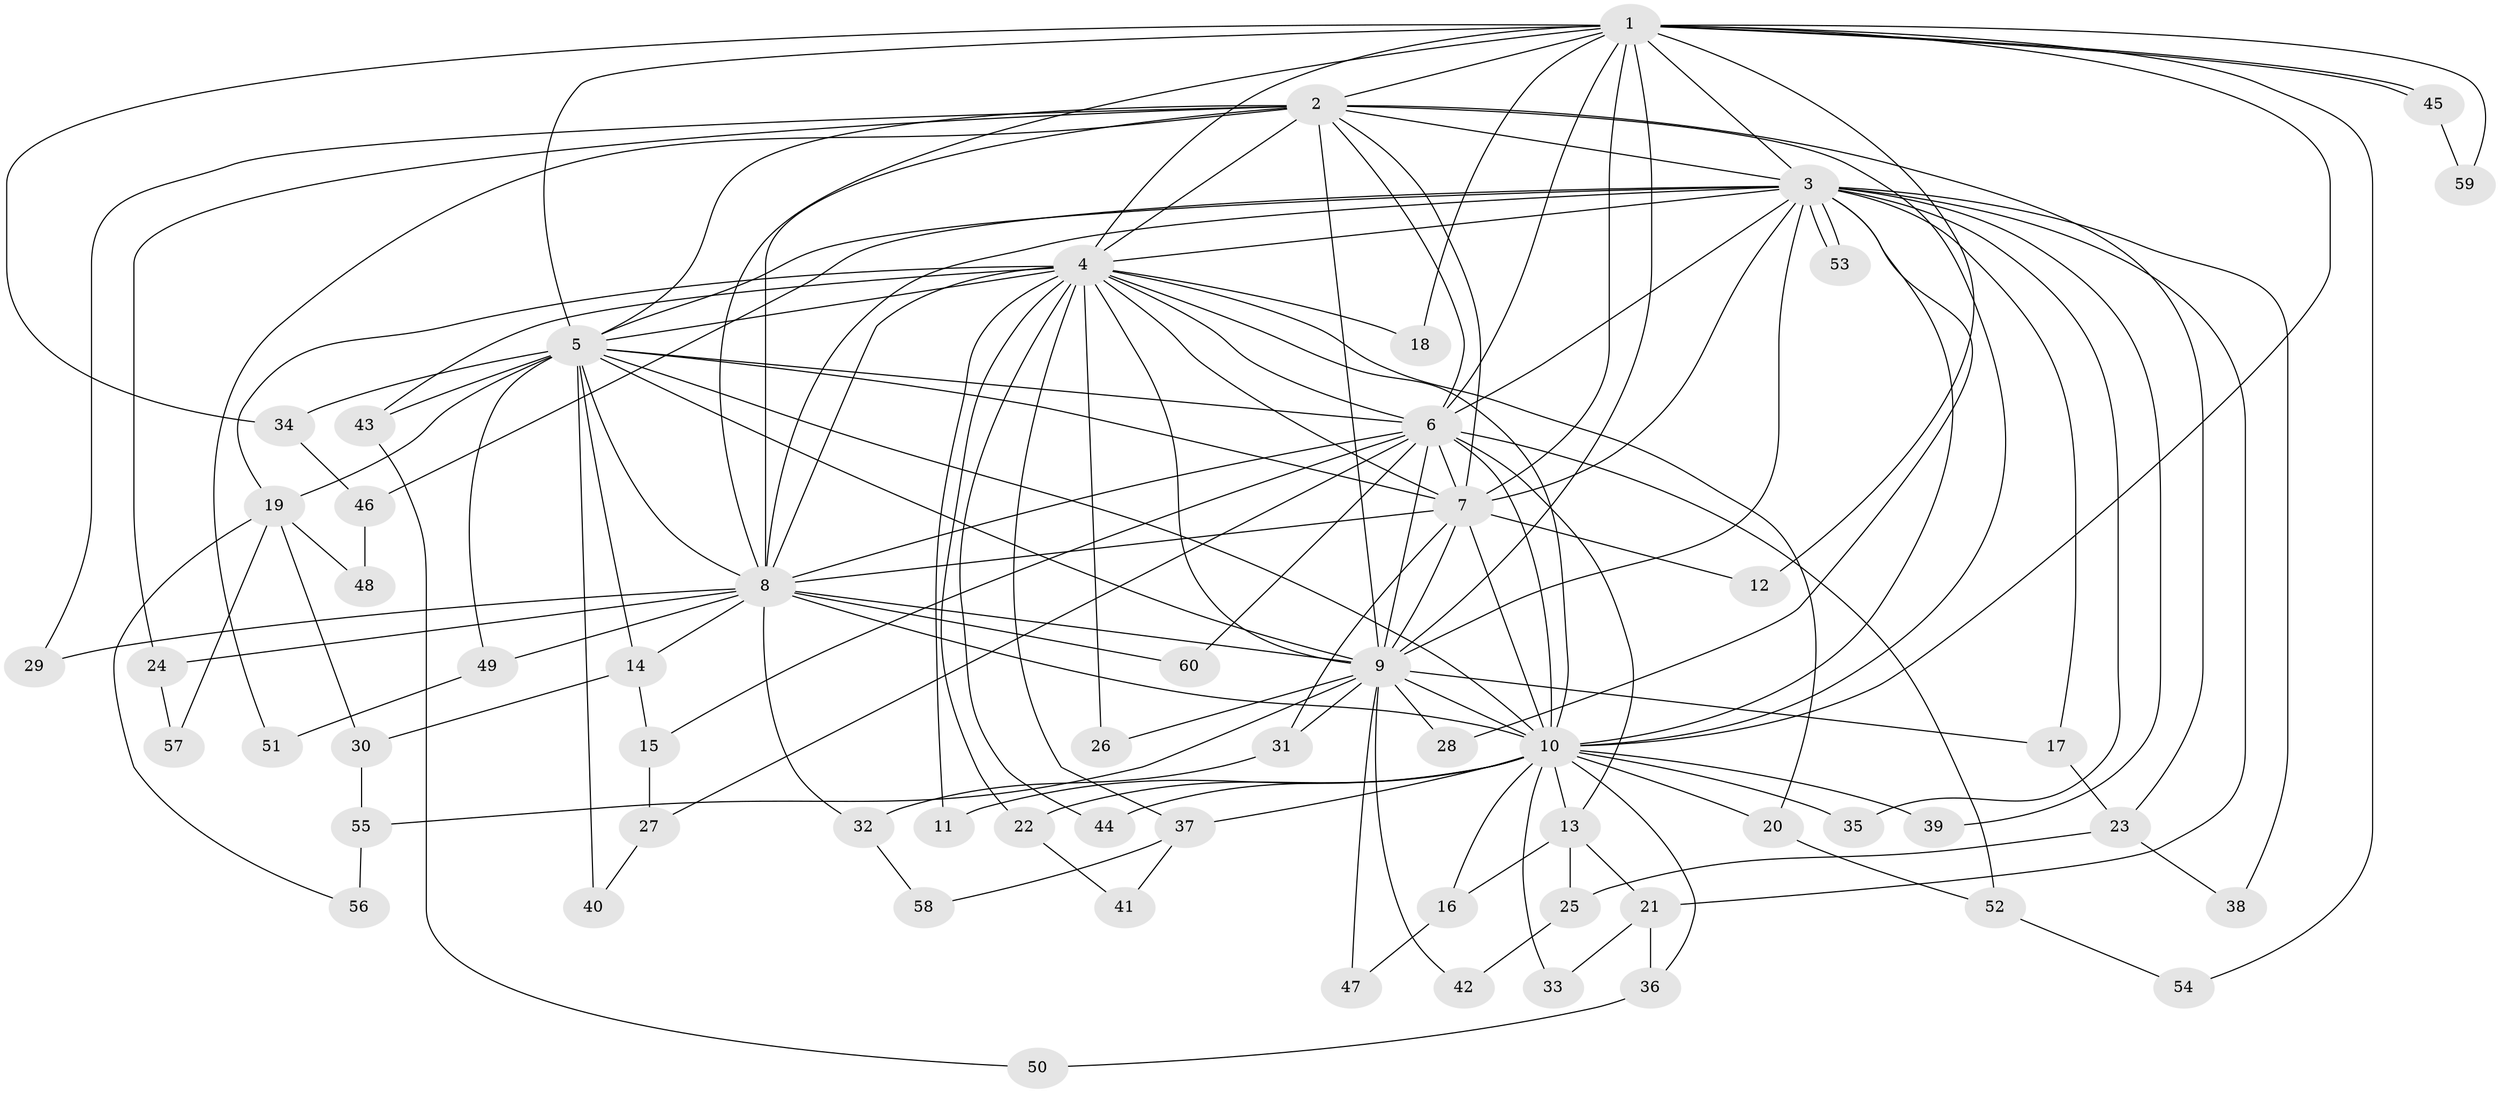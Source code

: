 // Generated by graph-tools (version 1.1) at 2025/11/02/27/25 16:11:05]
// undirected, 60 vertices, 145 edges
graph export_dot {
graph [start="1"]
  node [color=gray90,style=filled];
  1;
  2;
  3;
  4;
  5;
  6;
  7;
  8;
  9;
  10;
  11;
  12;
  13;
  14;
  15;
  16;
  17;
  18;
  19;
  20;
  21;
  22;
  23;
  24;
  25;
  26;
  27;
  28;
  29;
  30;
  31;
  32;
  33;
  34;
  35;
  36;
  37;
  38;
  39;
  40;
  41;
  42;
  43;
  44;
  45;
  46;
  47;
  48;
  49;
  50;
  51;
  52;
  53;
  54;
  55;
  56;
  57;
  58;
  59;
  60;
  1 -- 2;
  1 -- 3;
  1 -- 4;
  1 -- 5;
  1 -- 6;
  1 -- 7;
  1 -- 8;
  1 -- 9;
  1 -- 10;
  1 -- 12;
  1 -- 18;
  1 -- 34;
  1 -- 45;
  1 -- 45;
  1 -- 54;
  1 -- 59;
  2 -- 3;
  2 -- 4;
  2 -- 5;
  2 -- 6;
  2 -- 7;
  2 -- 8;
  2 -- 9;
  2 -- 10;
  2 -- 23;
  2 -- 24;
  2 -- 29;
  2 -- 51;
  3 -- 4;
  3 -- 5;
  3 -- 6;
  3 -- 7;
  3 -- 8;
  3 -- 9;
  3 -- 10;
  3 -- 17;
  3 -- 21;
  3 -- 28;
  3 -- 35;
  3 -- 38;
  3 -- 39;
  3 -- 46;
  3 -- 53;
  3 -- 53;
  4 -- 5;
  4 -- 6;
  4 -- 7;
  4 -- 8;
  4 -- 9;
  4 -- 10;
  4 -- 11;
  4 -- 18;
  4 -- 19;
  4 -- 20;
  4 -- 22;
  4 -- 26;
  4 -- 37;
  4 -- 43;
  4 -- 44;
  5 -- 6;
  5 -- 7;
  5 -- 8;
  5 -- 9;
  5 -- 10;
  5 -- 14;
  5 -- 19;
  5 -- 34;
  5 -- 40;
  5 -- 43;
  5 -- 49;
  6 -- 7;
  6 -- 8;
  6 -- 9;
  6 -- 10;
  6 -- 13;
  6 -- 15;
  6 -- 27;
  6 -- 52;
  6 -- 60;
  7 -- 8;
  7 -- 9;
  7 -- 10;
  7 -- 12;
  7 -- 31;
  8 -- 9;
  8 -- 10;
  8 -- 14;
  8 -- 24;
  8 -- 29;
  8 -- 32;
  8 -- 49;
  8 -- 60;
  9 -- 10;
  9 -- 17;
  9 -- 26;
  9 -- 28;
  9 -- 31;
  9 -- 42;
  9 -- 47;
  9 -- 55;
  10 -- 11;
  10 -- 13;
  10 -- 16;
  10 -- 20;
  10 -- 22;
  10 -- 33;
  10 -- 35;
  10 -- 36;
  10 -- 37;
  10 -- 39;
  10 -- 44;
  13 -- 16;
  13 -- 21;
  13 -- 25;
  14 -- 15;
  14 -- 30;
  15 -- 27;
  16 -- 47;
  17 -- 23;
  19 -- 30;
  19 -- 48;
  19 -- 56;
  19 -- 57;
  20 -- 52;
  21 -- 33;
  21 -- 36;
  22 -- 41;
  23 -- 25;
  23 -- 38;
  24 -- 57;
  25 -- 42;
  27 -- 40;
  30 -- 55;
  31 -- 32;
  32 -- 58;
  34 -- 46;
  36 -- 50;
  37 -- 41;
  37 -- 58;
  43 -- 50;
  45 -- 59;
  46 -- 48;
  49 -- 51;
  52 -- 54;
  55 -- 56;
}
